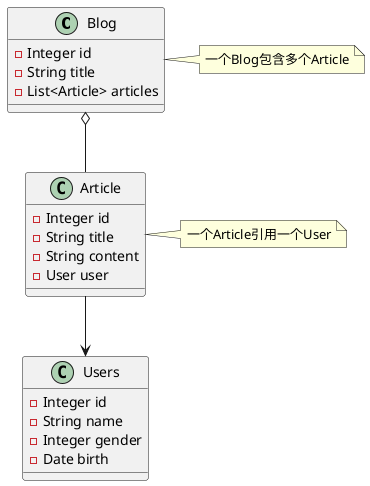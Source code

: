 @startuml
'https://plantuml.com/class-diagram

class Blog{
    - Integer id
    - String title
    - List<Article> articles
}
note right: 一个Blog包含多个Article

class Article{
    - Integer id
    - String title
    - String content
    - User user
}
note right: 一个Article引用一个User

class Users {
    - Integer id
    - String name
    - Integer gender
    - Date birth
}

Blog o-- Article
Article --> Users

@enduml